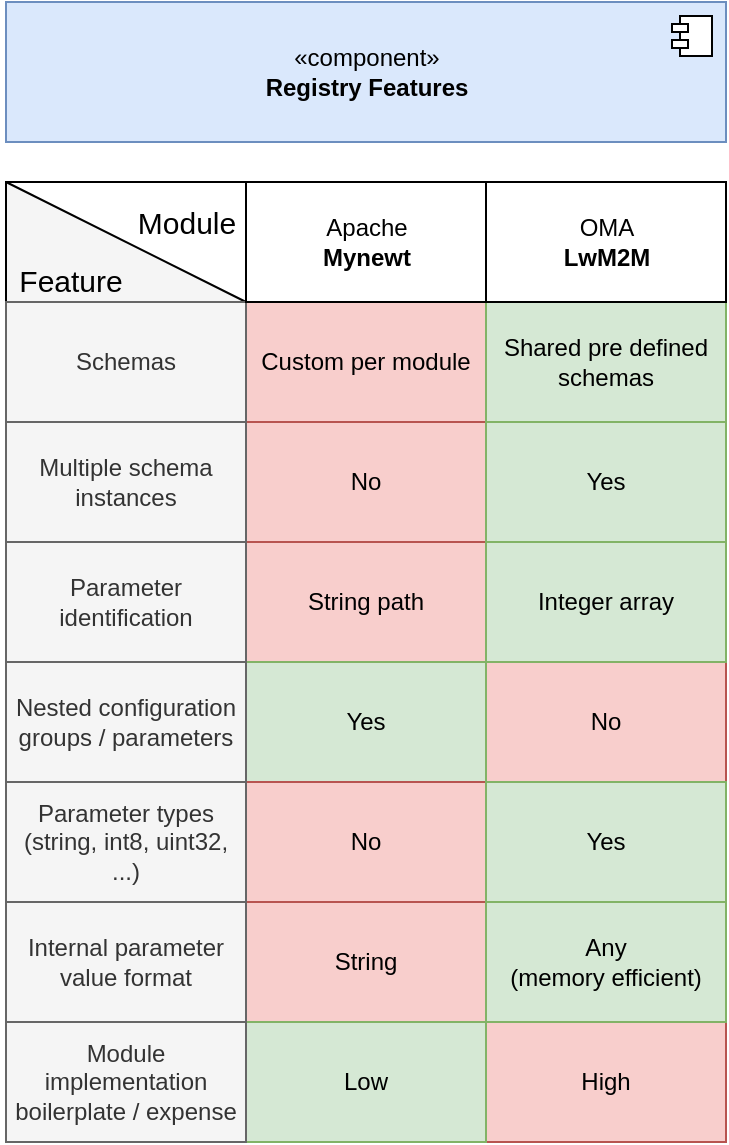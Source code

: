 <mxfile>
    <diagram id="fjN8D4Odn0497USpxgly" name="Page-1">
        <mxGraphModel dx="514" dy="1363" grid="1" gridSize="10" guides="1" tooltips="1" connect="1" arrows="1" fold="1" page="1" pageScale="1" pageWidth="1169" pageHeight="827" background="#ffffff" math="0" shadow="0">
            <root>
                <mxCell id="0"/>
                <mxCell id="1" parent="0"/>
                <mxCell id="276" value="" style="group" vertex="1" connectable="0" parent="1">
                    <mxGeometry x="80" y="-700" width="120" height="60" as="geometry"/>
                </mxCell>
                <mxCell id="275" value="" style="rounded=0;whiteSpace=wrap;html=1;fontSize=15;fillColor=#F5F5F5;strokeColor=none;" vertex="1" parent="276">
                    <mxGeometry width="120" height="60" as="geometry"/>
                </mxCell>
                <mxCell id="274" value="" style="verticalLabelPosition=bottom;verticalAlign=top;html=1;shape=mxgraph.basic.obtuse_triangle;dx=0;fontSize=15;rotation=-180;strokeColor=none;fillColor=#FFFFFF;" vertex="1" parent="276">
                    <mxGeometry width="120" height="60" as="geometry"/>
                </mxCell>
                <mxCell id="272" value="" style="rounded=0;whiteSpace=wrap;html=1;fontSize=15;fillColor=none;" vertex="1" parent="276">
                    <mxGeometry width="120" height="60" as="geometry"/>
                </mxCell>
                <mxCell id="160" value="«component»&lt;br&gt;&lt;b&gt;Registry Features&lt;/b&gt;" style="html=1;dropTarget=0;verticalAlign=middle;fillColor=#dae8fc;strokeColor=#6c8ebf;" parent="1" vertex="1">
                    <mxGeometry x="80" y="-790" width="360" height="70" as="geometry"/>
                </mxCell>
                <mxCell id="161" value="" style="shape=module;jettyWidth=8;jettyHeight=4;" parent="160" vertex="1">
                    <mxGeometry x="1" width="20" height="20" relative="1" as="geometry">
                        <mxPoint x="-27" y="7" as="offset"/>
                    </mxGeometry>
                </mxCell>
                <mxCell id="254" value="Custom per module" style="rounded=0;whiteSpace=wrap;html=1;fillColor=#f8cecc;strokeColor=#b85450;" vertex="1" parent="1">
                    <mxGeometry x="200" y="-640" width="120" height="60" as="geometry"/>
                </mxCell>
                <mxCell id="260" value="&lt;font style=&quot;font-size: 15px&quot;&gt;Feature&lt;/font&gt;" style="text;html=1;align=center;verticalAlign=middle;resizable=0;points=[];autosize=1;strokeColor=none;fillColor=none;" vertex="1" parent="1">
                    <mxGeometry x="77" y="-661" width="70" height="20" as="geometry"/>
                </mxCell>
                <mxCell id="261" value="&lt;font style=&quot;font-size: 15px&quot;&gt;Module&lt;br&gt;&lt;/font&gt;" style="text;html=1;align=center;verticalAlign=middle;resizable=0;points=[];autosize=1;strokeColor=none;fillColor=none;" vertex="1" parent="1">
                    <mxGeometry x="140" y="-690" width="60" height="20" as="geometry"/>
                </mxCell>
                <mxCell id="277" value="" style="endArrow=none;html=1;fontSize=15;exitX=0;exitY=0;exitDx=0;exitDy=0;entryX=1;entryY=0;entryDx=0;entryDy=0;" edge="1" parent="1" source="272">
                    <mxGeometry width="50" height="50" relative="1" as="geometry">
                        <mxPoint x="130" y="-720" as="sourcePoint"/>
                        <mxPoint x="200" y="-640" as="targetPoint"/>
                    </mxGeometry>
                </mxCell>
                <mxCell id="283" value="String path" style="rounded=0;whiteSpace=wrap;html=1;fillColor=#f8cecc;strokeColor=#b85450;" vertex="1" parent="1">
                    <mxGeometry x="200" y="-520" width="120" height="60" as="geometry"/>
                </mxCell>
                <mxCell id="285" value="No" style="rounded=0;whiteSpace=wrap;html=1;fillColor=#f8cecc;strokeColor=#b85450;" vertex="1" parent="1">
                    <mxGeometry x="200" y="-580" width="120" height="60" as="geometry"/>
                </mxCell>
                <mxCell id="286" value="Yes" style="rounded=0;whiteSpace=wrap;html=1;fillColor=#d5e8d4;strokeColor=#82b366;" vertex="1" parent="1">
                    <mxGeometry x="320" y="-580" width="120" height="60" as="geometry"/>
                </mxCell>
                <mxCell id="255" value="Shared pre defined schemas" style="rounded=0;whiteSpace=wrap;html=1;fillColor=#d5e8d4;strokeColor=#82b366;" vertex="1" parent="1">
                    <mxGeometry x="320" y="-640" width="120" height="60" as="geometry"/>
                </mxCell>
                <mxCell id="287" value="Multiple schema instances" style="rounded=0;whiteSpace=wrap;html=1;fillColor=#f5f5f5;strokeColor=#666666;fontColor=#333333;" vertex="1" parent="1">
                    <mxGeometry x="80" y="-580" width="120" height="60" as="geometry"/>
                </mxCell>
                <mxCell id="253" value="Schemas" style="rounded=0;whiteSpace=wrap;html=1;fillColor=#f5f5f5;strokeColor=#666666;fontColor=#333333;" vertex="1" parent="1">
                    <mxGeometry x="80" y="-640" width="120" height="60" as="geometry"/>
                </mxCell>
                <mxCell id="250" value="OMA&lt;br&gt;&lt;b&gt;LwM2M&lt;/b&gt;" style="html=1;dropTarget=0;verticalAlign=middle;" vertex="1" parent="1">
                    <mxGeometry x="320" y="-700" width="120" height="60" as="geometry"/>
                </mxCell>
                <mxCell id="158" value="Apache&lt;br&gt;&lt;b&gt;Mynewt&lt;/b&gt;" style="html=1;dropTarget=0;verticalAlign=middle;" parent="1" vertex="1">
                    <mxGeometry x="200" y="-700" width="120" height="60" as="geometry"/>
                </mxCell>
                <mxCell id="282" value="Parameter identification" style="rounded=0;whiteSpace=wrap;html=1;fillColor=#f5f5f5;strokeColor=#666666;fontColor=#333333;" vertex="1" parent="1">
                    <mxGeometry x="80" y="-520" width="120" height="60" as="geometry"/>
                </mxCell>
                <mxCell id="288" value="No" style="rounded=0;whiteSpace=wrap;html=1;fillColor=#f8cecc;strokeColor=#b85450;" vertex="1" parent="1">
                    <mxGeometry x="320" y="-460" width="120" height="60" as="geometry"/>
                </mxCell>
                <mxCell id="289" value="Yes" style="rounded=0;whiteSpace=wrap;html=1;fillColor=#d5e8d4;strokeColor=#82b366;" vertex="1" parent="1">
                    <mxGeometry x="200" y="-460" width="120" height="60" as="geometry"/>
                </mxCell>
                <mxCell id="290" value="Nested configuration groups / parameters" style="rounded=0;whiteSpace=wrap;html=1;fillColor=#f5f5f5;strokeColor=#666666;fontColor=#333333;" vertex="1" parent="1">
                    <mxGeometry x="80" y="-460" width="120" height="60" as="geometry"/>
                </mxCell>
                <mxCell id="292" value="No" style="rounded=0;whiteSpace=wrap;html=1;fillColor=#f8cecc;strokeColor=#b85450;" vertex="1" parent="1">
                    <mxGeometry x="200" y="-400" width="120" height="60" as="geometry"/>
                </mxCell>
                <mxCell id="293" value="Parameter types&lt;br&gt;(string, int8, uint32, ...)" style="rounded=0;whiteSpace=wrap;html=1;fillColor=#f5f5f5;strokeColor=#666666;fontColor=#333333;" vertex="1" parent="1">
                    <mxGeometry x="80" y="-400" width="120" height="60" as="geometry"/>
                </mxCell>
                <mxCell id="295" value="String" style="rounded=0;whiteSpace=wrap;html=1;fillColor=#f8cecc;strokeColor=#b85450;" vertex="1" parent="1">
                    <mxGeometry x="200" y="-340" width="120" height="60" as="geometry"/>
                </mxCell>
                <mxCell id="296" value="Internal parameter value format" style="rounded=0;whiteSpace=wrap;html=1;fillColor=#f5f5f5;strokeColor=#666666;fontColor=#333333;" vertex="1" parent="1">
                    <mxGeometry x="80" y="-340" width="120" height="60" as="geometry"/>
                </mxCell>
                <mxCell id="284" value="Integer array" style="rounded=0;whiteSpace=wrap;html=1;fillColor=#d5e8d4;strokeColor=#82b366;" vertex="1" parent="1">
                    <mxGeometry x="320" y="-520" width="120" height="60" as="geometry"/>
                </mxCell>
                <mxCell id="291" value="Yes" style="rounded=0;whiteSpace=wrap;html=1;fillColor=#d5e8d4;strokeColor=#82b366;" vertex="1" parent="1">
                    <mxGeometry x="320" y="-400" width="120" height="60" as="geometry"/>
                </mxCell>
                <mxCell id="297" value="High" style="rounded=0;whiteSpace=wrap;html=1;fillColor=#f8cecc;strokeColor=#b85450;" vertex="1" parent="1">
                    <mxGeometry x="320" y="-280" width="120" height="60" as="geometry"/>
                </mxCell>
                <mxCell id="298" value="Low" style="rounded=0;whiteSpace=wrap;html=1;fillColor=#d5e8d4;strokeColor=#82b366;" vertex="1" parent="1">
                    <mxGeometry x="200" y="-280" width="120" height="60" as="geometry"/>
                </mxCell>
                <mxCell id="299" value="Module implementation boilerplate / expense" style="rounded=0;whiteSpace=wrap;html=1;fillColor=#f5f5f5;strokeColor=#666666;fontColor=#333333;" vertex="1" parent="1">
                    <mxGeometry x="80" y="-280" width="120" height="60" as="geometry"/>
                </mxCell>
                <mxCell id="294" value="Any&lt;br&gt;(memory efficient)" style="rounded=0;whiteSpace=wrap;html=1;fillColor=#d5e8d4;strokeColor=#82b366;" vertex="1" parent="1">
                    <mxGeometry x="320" y="-340" width="120" height="60" as="geometry"/>
                </mxCell>
            </root>
        </mxGraphModel>
    </diagram>
</mxfile>